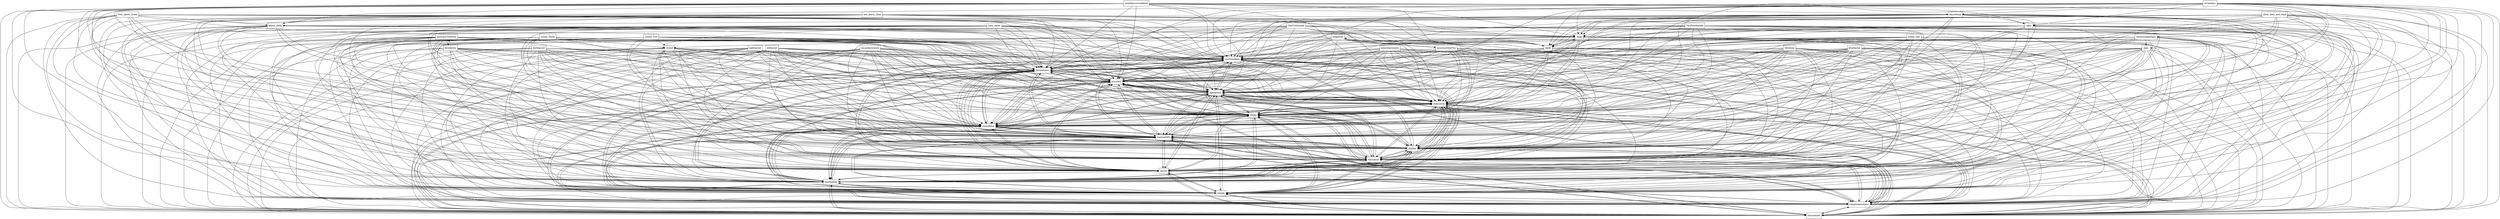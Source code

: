 digraph{
graph [rankdir=TB];
node [shape=box];
edge [arrowhead=normal];
0[label="darklayout",]
1[label="userinterface",]
2[label="parentheses",]
3[label="OneTwohmode",]
4[label="time_zones",]
5[label="chronotools",]
6[label="simpleoperations",]
7[label="sound_Three",]
8[label="stdlayout",]
9[label="lightlayout",]
10[label="sound_One",]
11[label="simple",]
12[label="four_alarm_times",]
13[label="accuracyTwoFour",]
14[label="date",]
15[label="time",]
16[label="textdisplay",]
17[label="minuteprecision",]
18[label="show_date_and_time",]
19[label="daysetting",]
20[label="layout",]
21[label="vibration",]
22[label="bluelayout",]
23[label="calculator",]
24[label="one_alarm_time",]
25[label="weekdaysorweekend",]
26[label="laps",]
27[label="clock",]
28[label="secondprecision",]
29[label="singlerow",]
30[label="sound_Two",]
31[label="display",]
32[label="alarm_clock",]
33[label="accuracyOneTwo",]
34[label="AndroidSPL",]
35[label="countdown",]
36[label="alarm",]
37[label="stopwatch",]
38[label="sound",]
39[label="sevendays",]
40[label="TwoFourhmode",]
41[label="showmultiplelaps",]
42[label="operations",]
43[label="doublerow",]
44[label="accuracy",]
0->1[label="",]
0->2[label="",]
0->5[label="",]
0->6[label="",]
0->11[label="",]
0->16[label="",]
0->20[label="",]
0->23[label="",]
0->31[label="",]
0->34[label="",]
0->35[label="",]
0->36[label="",]
0->37[label="",]
0->42[label="",]
0->44[label="",]
1->2[label="",]
1->5[label="",]
1->6[label="",]
1->11[label="",]
1->16[label="",]
1->20[label="",]
1->23[label="",]
1->31[label="",]
1->34[label="",]
1->35[label="",]
1->36[label="",]
1->37[label="",]
1->42[label="",]
1->44[label="",]
2->1[label="",]
2->5[label="",]
2->6[label="",]
2->11[label="",]
2->16[label="",]
2->20[label="",]
2->23[label="",]
2->31[label="",]
2->34[label="",]
2->35[label="",]
2->36[label="",]
2->37[label="",]
2->42[label="",]
2->44[label="",]
3->1[label="",]
3->2[label="",]
3->5[label="",]
3->6[label="",]
3->11[label="",]
3->15[label="",]
3->16[label="",]
3->20[label="",]
3->23[label="",]
3->27[label="",]
3->31[label="",]
3->34[label="",]
3->35[label="",]
3->36[label="",]
3->37[label="",]
3->42[label="",]
3->44[label="",]
4->1[label="",]
4->2[label="",]
4->5[label="",]
4->6[label="",]
4->11[label="",]
4->15[label="",]
4->16[label="",]
4->20[label="",]
4->23[label="",]
4->27[label="",]
4->31[label="",]
4->34[label="",]
4->35[label="",]
4->36[label="",]
4->37[label="",]
4->42[label="",]
4->44[label="",]
5->1[label="",]
5->2[label="",]
5->6[label="",]
5->11[label="",]
5->16[label="",]
5->20[label="",]
5->23[label="",]
5->31[label="",]
5->34[label="",]
5->35[label="",]
5->36[label="",]
5->37[label="",]
5->42[label="",]
5->44[label="",]
6->1[label="",]
6->2[label="",]
6->5[label="",]
6->11[label="",]
6->16[label="",]
6->20[label="",]
6->23[label="",]
6->31[label="",]
6->34[label="",]
6->35[label="",]
6->36[label="",]
6->37[label="",]
6->42[label="",]
6->44[label="",]
7->1[label="",]
7->2[label="",]
7->5[label="",]
7->6[label="",]
7->11[label="",]
7->16[label="",]
7->20[label="",]
7->23[label="",]
7->31[label="",]
7->34[label="",]
7->35[label="",]
7->36[label="",]
7->37[label="",]
7->38[label="",]
7->42[label="",]
7->44[label="",]
8->1[label="",]
8->2[label="",]
8->5[label="",]
8->6[label="",]
8->11[label="",]
8->16[label="",]
8->20[label="",]
8->23[label="",]
8->31[label="",]
8->34[label="",]
8->35[label="",]
8->36[label="",]
8->37[label="",]
8->42[label="",]
8->44[label="",]
9->1[label="",]
9->2[label="",]
9->5[label="",]
9->6[label="",]
9->11[label="",]
9->16[label="",]
9->20[label="",]
9->23[label="",]
9->31[label="",]
9->34[label="",]
9->35[label="",]
9->36[label="",]
9->37[label="",]
9->42[label="",]
9->44[label="",]
10->1[label="",]
10->2[label="",]
10->5[label="",]
10->6[label="",]
10->11[label="",]
10->16[label="",]
10->20[label="",]
10->23[label="",]
10->31[label="",]
10->34[label="",]
10->35[label="",]
10->36[label="",]
10->37[label="",]
10->38[label="",]
10->42[label="",]
10->44[label="",]
11->1[label="",]
11->2[label="",]
11->5[label="",]
11->6[label="",]
11->16[label="",]
11->20[label="",]
11->23[label="",]
11->31[label="",]
11->34[label="",]
11->35[label="",]
11->36[label="",]
11->37[label="",]
11->42[label="",]
11->44[label="",]
12->1[label="",]
12->2[label="",]
12->5[label="",]
12->6[label="",]
12->11[label="",]
12->15[label="",]
12->16[label="",]
12->20[label="",]
12->23[label="",]
12->27[label="",]
12->31[label="",]
12->32[label="",]
12->34[label="",]
12->35[label="",]
12->36[label="",]
12->37[label="",]
12->42[label="",]
12->44[label="",]
13->1[label="",]
13->2[label="",]
13->5[label="",]
13->6[label="",]
13->11[label="",]
13->16[label="",]
13->20[label="",]
13->23[label="",]
13->31[label="",]
13->34[label="",]
13->35[label="",]
13->36[label="",]
13->37[label="",]
13->42[label="",]
13->43[label="",]
13->44[label="",]
14->1[label="",]
14->2[label="",]
14->5[label="",]
14->6[label="",]
14->11[label="",]
14->15[label="",]
14->16[label="",]
14->20[label="",]
14->23[label="",]
14->27[label="",]
14->31[label="",]
14->34[label="",]
14->35[label="",]
14->36[label="",]
14->37[label="",]
14->42[label="",]
14->44[label="",]
15->1[label="",]
15->2[label="",]
15->5[label="",]
15->6[label="",]
15->11[label="",]
15->16[label="",]
15->20[label="",]
15->23[label="",]
15->27[label="",]
15->31[label="",]
15->34[label="",]
15->35[label="",]
15->36[label="",]
15->37[label="",]
15->42[label="",]
15->44[label="",]
16->1[label="",]
16->2[label="",]
16->5[label="",]
16->6[label="",]
16->11[label="",]
16->20[label="",]
16->23[label="",]
16->31[label="",]
16->34[label="",]
16->35[label="",]
16->36[label="",]
16->37[label="",]
16->42[label="",]
16->44[label="",]
17->1[label="",]
17->2[label="",]
17->5[label="",]
17->6[label="",]
17->11[label="",]
17->16[label="",]
17->20[label="",]
17->23[label="",]
17->31[label="",]
17->34[label="",]
17->35[label="",]
17->36[label="",]
17->37[label="",]
17->42[label="",]
17->44[label="",]
18->1[label="",]
18->2[label="",]
18->5[label="",]
18->6[label="",]
18->11[label="",]
18->14[label="",]
18->15[label="",]
18->16[label="",]
18->20[label="",]
18->23[label="",]
18->26[label="",]
18->27[label="",]
18->31[label="",]
18->34[label="",]
18->35[label="",]
18->36[label="",]
18->37[label="",]
18->41[label="",]
18->42[label="",]
18->44[label="",]
19->1[label="",]
19->2[label="",]
19->5[label="",]
19->6[label="",]
19->11[label="",]
19->14[label="",]
19->15[label="",]
19->16[label="",]
19->20[label="",]
19->23[label="",]
19->27[label="",]
19->31[label="",]
19->32[label="",]
19->34[label="",]
19->35[label="",]
19->36[label="",]
19->37[label="",]
19->42[label="",]
19->44[label="",]
20->1[label="",]
20->2[label="",]
20->5[label="",]
20->6[label="",]
20->11[label="",]
20->16[label="",]
20->23[label="",]
20->31[label="",]
20->34[label="",]
20->35[label="",]
20->36[label="",]
20->37[label="",]
20->42[label="",]
20->44[label="",]
21->1[label="",]
21->2[label="",]
21->5[label="",]
21->6[label="",]
21->11[label="",]
21->16[label="",]
21->20[label="",]
21->23[label="",]
21->31[label="",]
21->34[label="",]
21->35[label="",]
21->36[label="",]
21->37[label="",]
21->42[label="",]
21->44[label="",]
22->1[label="",]
22->2[label="",]
22->5[label="",]
22->6[label="",]
22->11[label="",]
22->16[label="",]
22->20[label="",]
22->23[label="",]
22->31[label="",]
22->34[label="",]
22->35[label="",]
22->36[label="",]
22->37[label="",]
22->42[label="",]
22->44[label="",]
23->1[label="",]
23->2[label="",]
23->5[label="",]
23->6[label="",]
23->11[label="",]
23->16[label="",]
23->20[label="",]
23->31[label="",]
23->34[label="",]
23->35[label="",]
23->36[label="",]
23->37[label="",]
23->42[label="",]
23->44[label="",]
24->1[label="",]
24->2[label="",]
24->5[label="",]
24->6[label="",]
24->11[label="",]
24->15[label="",]
24->16[label="",]
24->20[label="",]
24->23[label="",]
24->27[label="",]
24->31[label="",]
24->32[label="",]
24->34[label="",]
24->35[label="",]
24->36[label="",]
24->37[label="",]
24->42[label="",]
24->44[label="",]
25->1[label="",]
25->2[label="",]
25->5[label="",]
25->6[label="",]
25->11[label="",]
25->14[label="",]
25->15[label="",]
25->16[label="",]
25->19[label="",]
25->20[label="",]
25->23[label="",]
25->27[label="",]
25->31[label="",]
25->32[label="",]
25->34[label="",]
25->35[label="",]
25->36[label="",]
25->37[label="",]
25->42[label="",]
25->44[label="",]
26->1[label="",]
26->2[label="",]
26->5[label="",]
26->6[label="",]
26->11[label="",]
26->16[label="",]
26->20[label="",]
26->23[label="",]
26->31[label="",]
26->34[label="",]
26->35[label="",]
26->36[label="",]
26->37[label="",]
26->42[label="",]
26->44[label="",]
27->1[label="",]
27->2[label="",]
27->5[label="",]
27->6[label="",]
27->11[label="",]
27->15[label="",]
27->16[label="",]
27->20[label="",]
27->23[label="",]
27->31[label="",]
27->34[label="",]
27->35[label="",]
27->36[label="",]
27->37[label="",]
27->42[label="",]
27->44[label="",]
28->1[label="",]
28->2[label="",]
28->5[label="",]
28->6[label="",]
28->11[label="",]
28->16[label="",]
28->20[label="",]
28->23[label="",]
28->31[label="",]
28->34[label="",]
28->35[label="",]
28->36[label="",]
28->37[label="",]
28->42[label="",]
28->44[label="",]
29->1[label="",]
29->2[label="",]
29->5[label="",]
29->6[label="",]
29->11[label="",]
29->16[label="",]
29->20[label="",]
29->23[label="",]
29->31[label="",]
29->33[label="",]
29->34[label="",]
29->35[label="",]
29->36[label="",]
29->37[label="",]
29->42[label="",]
29->44[label="",]
30->1[label="",]
30->2[label="",]
30->5[label="",]
30->6[label="",]
30->11[label="",]
30->16[label="",]
30->20[label="",]
30->23[label="",]
30->31[label="",]
30->34[label="",]
30->35[label="",]
30->36[label="",]
30->37[label="",]
30->38[label="",]
30->42[label="",]
30->44[label="",]
31->1[label="",]
31->2[label="",]
31->5[label="",]
31->6[label="",]
31->11[label="",]
31->16[label="",]
31->20[label="",]
31->23[label="",]
31->34[label="",]
31->35[label="",]
31->36[label="",]
31->37[label="",]
31->42[label="",]
31->44[label="",]
32->1[label="",]
32->2[label="",]
32->5[label="",]
32->6[label="",]
32->11[label="",]
32->15[label="",]
32->16[label="",]
32->20[label="",]
32->23[label="",]
32->27[label="",]
32->31[label="",]
32->34[label="",]
32->35[label="",]
32->36[label="",]
32->37[label="",]
32->42[label="",]
32->44[label="",]
33->1[label="",]
33->2[label="",]
33->5[label="",]
33->6[label="",]
33->11[label="",]
33->16[label="",]
33->20[label="",]
33->23[label="",]
33->29[label="",]
33->31[label="",]
33->34[label="",]
33->35[label="",]
33->36[label="",]
33->37[label="",]
33->42[label="",]
33->44[label="",]
34->1[label="",]
34->2[label="",]
34->5[label="",]
34->6[label="",]
34->11[label="",]
34->16[label="",]
34->20[label="",]
34->23[label="",]
34->31[label="",]
34->35[label="",]
34->36[label="",]
34->37[label="",]
34->42[label="",]
34->44[label="",]
35->1[label="",]
35->2[label="",]
35->5[label="",]
35->6[label="",]
35->11[label="",]
35->16[label="",]
35->20[label="",]
35->23[label="",]
35->31[label="",]
35->34[label="",]
35->36[label="",]
35->37[label="",]
35->42[label="",]
35->44[label="",]
36->1[label="",]
36->2[label="",]
36->5[label="",]
36->6[label="",]
36->11[label="",]
36->16[label="",]
36->20[label="",]
36->23[label="",]
36->31[label="",]
36->34[label="",]
36->35[label="",]
36->37[label="",]
36->42[label="",]
36->44[label="",]
37->1[label="",]
37->2[label="",]
37->5[label="",]
37->6[label="",]
37->11[label="",]
37->16[label="",]
37->20[label="",]
37->23[label="",]
37->31[label="",]
37->34[label="",]
37->35[label="",]
37->36[label="",]
37->42[label="",]
37->44[label="",]
38->1[label="",]
38->2[label="",]
38->5[label="",]
38->6[label="",]
38->11[label="",]
38->16[label="",]
38->20[label="",]
38->23[label="",]
38->31[label="",]
38->34[label="",]
38->35[label="",]
38->36[label="",]
38->37[label="",]
38->42[label="",]
38->44[label="",]
39->1[label="",]
39->2[label="",]
39->5[label="",]
39->6[label="",]
39->11[label="",]
39->14[label="",]
39->15[label="",]
39->16[label="",]
39->19[label="",]
39->20[label="",]
39->23[label="",]
39->27[label="",]
39->31[label="",]
39->32[label="",]
39->34[label="",]
39->35[label="",]
39->36[label="",]
39->37[label="",]
39->42[label="",]
39->44[label="",]
40->1[label="",]
40->2[label="",]
40->5[label="",]
40->6[label="",]
40->11[label="",]
40->15[label="",]
40->16[label="",]
40->20[label="",]
40->23[label="",]
40->27[label="",]
40->31[label="",]
40->34[label="",]
40->35[label="",]
40->36[label="",]
40->37[label="",]
40->42[label="",]
40->44[label="",]
41->1[label="",]
41->2[label="",]
41->5[label="",]
41->6[label="",]
41->11[label="",]
41->16[label="",]
41->20[label="",]
41->23[label="",]
41->26[label="",]
41->31[label="",]
41->34[label="",]
41->35[label="",]
41->36[label="",]
41->37[label="",]
41->42[label="",]
41->44[label="",]
42->1[label="",]
42->2[label="",]
42->5[label="",]
42->6[label="",]
42->11[label="",]
42->16[label="",]
42->20[label="",]
42->23[label="",]
42->31[label="",]
42->34[label="",]
42->35[label="",]
42->36[label="",]
42->37[label="",]
42->44[label="",]
43->1[label="",]
43->2[label="",]
43->5[label="",]
43->6[label="",]
43->11[label="",]
43->13[label="",]
43->16[label="",]
43->20[label="",]
43->23[label="",]
43->31[label="",]
43->34[label="",]
43->35[label="",]
43->36[label="",]
43->37[label="",]
43->42[label="",]
43->44[label="",]
44->1[label="",]
44->2[label="",]
44->5[label="",]
44->6[label="",]
44->11[label="",]
44->16[label="",]
44->20[label="",]
44->23[label="",]
44->31[label="",]
44->34[label="",]
44->35[label="",]
44->36[label="",]
44->37[label="",]
44->42[label="",]
}
